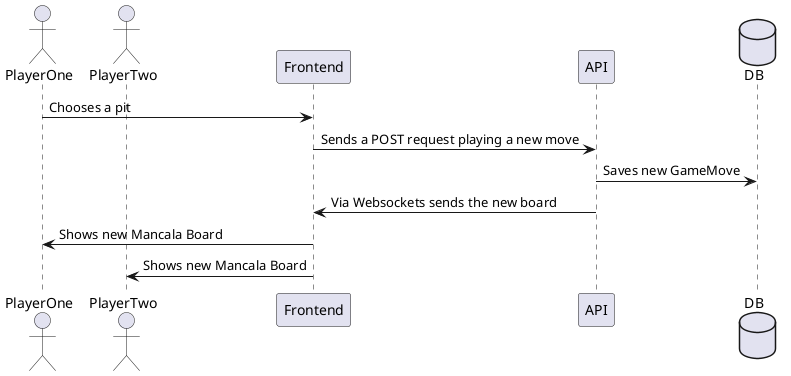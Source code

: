 @startuml
actor PlayerOne
actor PlayerTwo
participant Frontend
participant API
database DB

PlayerOne -> Frontend: Chooses a pit
Frontend -> API: Sends a POST request playing a new move
API -> DB: Saves new GameMove
Frontend <- API: Via Websockets sends the new board
PlayerOne <- Frontend: Shows new Mancala Board
PlayerTwo <- Frontend: Shows new Mancala Board
@enduml